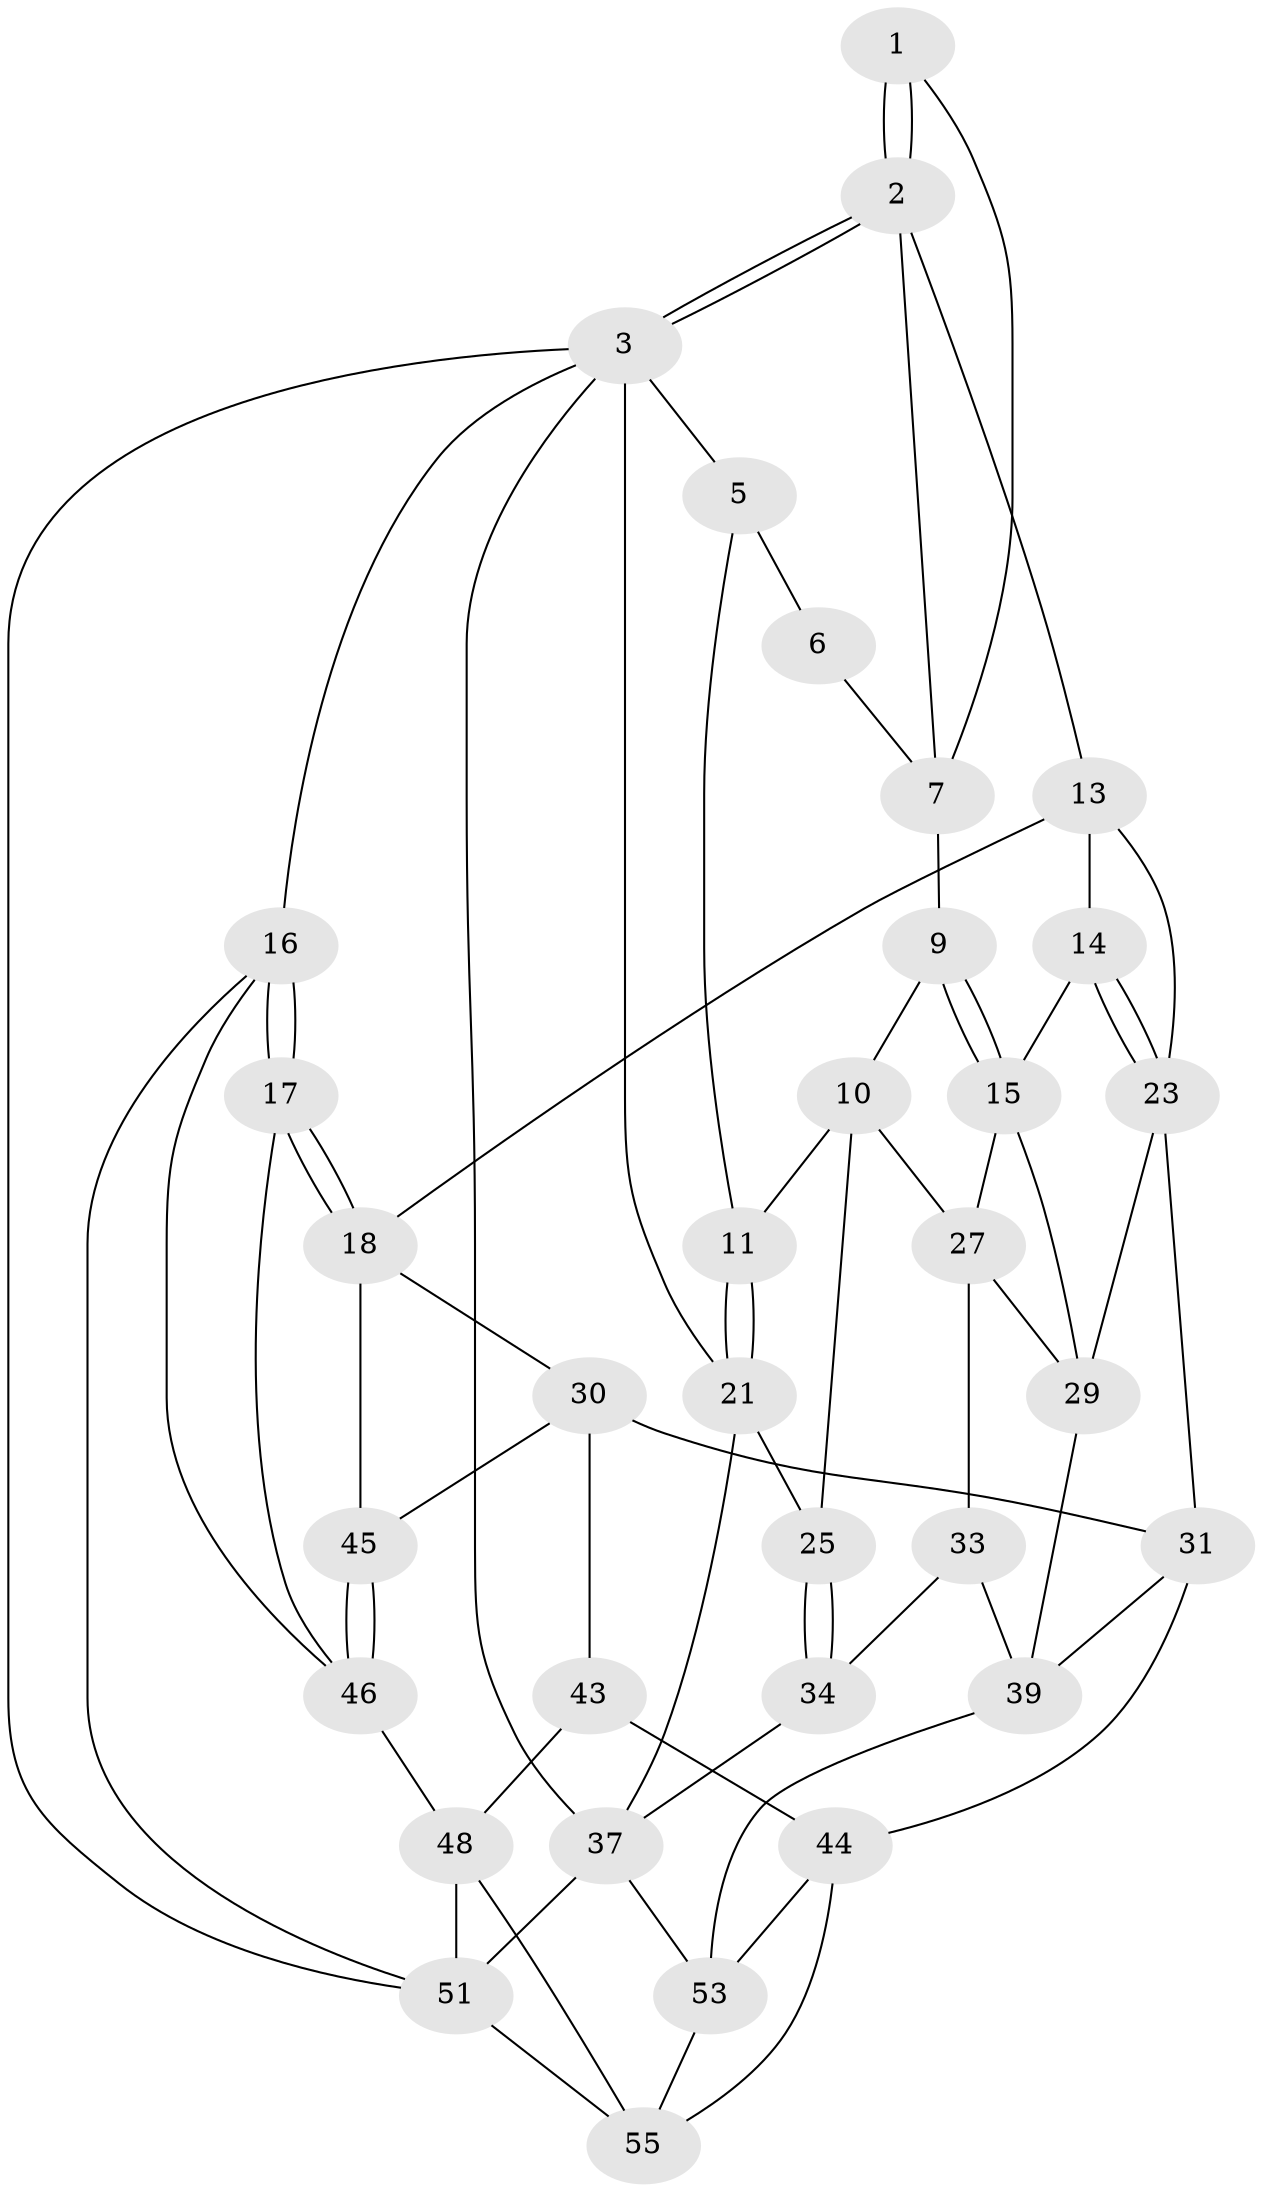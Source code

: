 // original degree distribution, {3: 0.034482758620689655, 5: 0.6206896551724138, 4: 0.1896551724137931, 6: 0.15517241379310345}
// Generated by graph-tools (version 1.1) at 2025/42/03/06/25 10:42:29]
// undirected, 34 vertices, 72 edges
graph export_dot {
graph [start="1"]
  node [color=gray90,style=filled];
  1 [pos="+0.5695107801141649+0"];
  2 [pos="+1+0",super="+12"];
  3 [pos="+1+0",super="+4"];
  5 [pos="+0.30437970992118407+0"];
  6 [pos="+0.4405465711816935+0"];
  7 [pos="+0.6200824925434155+0.17058779274380442",super="+8"];
  9 [pos="+0.4959019893506951+0.26110434743697486"];
  10 [pos="+0.4284067397789335+0.2818397208650739",super="+24"];
  11 [pos="+0.3046629593023572+0.23189236810480116"];
  13 [pos="+0.8346876230114195+0.26008963601747337",super="+20"];
  14 [pos="+0.6302901237023887+0.32787727441512166"];
  15 [pos="+0.5491984633283202+0.31380635578433863",super="+26"];
  16 [pos="+1+0.5725435796248195",super="+50"];
  17 [pos="+1+0.5692705120779777"];
  18 [pos="+1+0.5642377807837351",super="+19"];
  21 [pos="+0+0.31248642757453393",super="+22"];
  23 [pos="+0.7350239130124158+0.4508242298399297",super="+28"];
  25 [pos="+0.05873889963609507+0.40903397130032015"];
  27 [pos="+0.3860161706884837+0.5075454992440459",super="+32"];
  29 [pos="+0.653184499664084+0.5756079735070883",super="+35"];
  30 [pos="+0.7103272803188968+0.6136511590803122",super="+42"];
  31 [pos="+0.69854068012758+0.6069966840086749",super="+41"];
  33 [pos="+0.26585960269286074+0.6119556814710666",super="+38"];
  34 [pos="+0.1629160911940388+0.5641690453572401",super="+36"];
  37 [pos="+0+1",super="+58"];
  39 [pos="+0.4618060804736414+0.7859924081931625",super="+40"];
  43 [pos="+0.7426576976578034+0.8022334584972257"];
  44 [pos="+0.6531871805935062+0.8683670880699116",super="+52"];
  45 [pos="+0.8508286021332793+0.6596039968227391"];
  46 [pos="+0.8811109786503921+0.7924316018983952",super="+47"];
  48 [pos="+0.8739372008461753+0.8711160922896725",super="+49"];
  51 [pos="+1+1",super="+56"];
  53 [pos="+0.5774901327187965+1",super="+54"];
  55 [pos="+0.8256463940312697+0.923556949287642",super="+57"];
  1 -- 2;
  1 -- 2;
  1 -- 7;
  2 -- 3;
  2 -- 3;
  2 -- 13;
  2 -- 7;
  3 -- 16;
  3 -- 51;
  3 -- 37;
  3 -- 5;
  3 -- 21;
  5 -- 6;
  5 -- 11;
  6 -- 7;
  7 -- 9;
  9 -- 10;
  9 -- 15;
  9 -- 15;
  10 -- 11;
  10 -- 25;
  10 -- 27;
  11 -- 21;
  11 -- 21;
  13 -- 14;
  13 -- 23;
  13 -- 18;
  14 -- 15;
  14 -- 23;
  14 -- 23;
  15 -- 27;
  15 -- 29;
  16 -- 17;
  16 -- 17;
  16 -- 51;
  16 -- 46;
  17 -- 18;
  17 -- 18;
  17 -- 46;
  18 -- 45;
  18 -- 30;
  21 -- 25;
  21 -- 37;
  23 -- 31;
  23 -- 29;
  25 -- 34;
  25 -- 34;
  27 -- 33;
  27 -- 29;
  29 -- 39;
  30 -- 31;
  30 -- 43;
  30 -- 45;
  31 -- 44;
  31 -- 39;
  33 -- 34 [weight=2];
  33 -- 39;
  34 -- 37;
  37 -- 51;
  37 -- 53;
  39 -- 53;
  43 -- 44;
  43 -- 48;
  44 -- 53;
  44 -- 55;
  45 -- 46;
  45 -- 46;
  46 -- 48;
  48 -- 51;
  48 -- 55;
  51 -- 55;
  53 -- 55;
}
